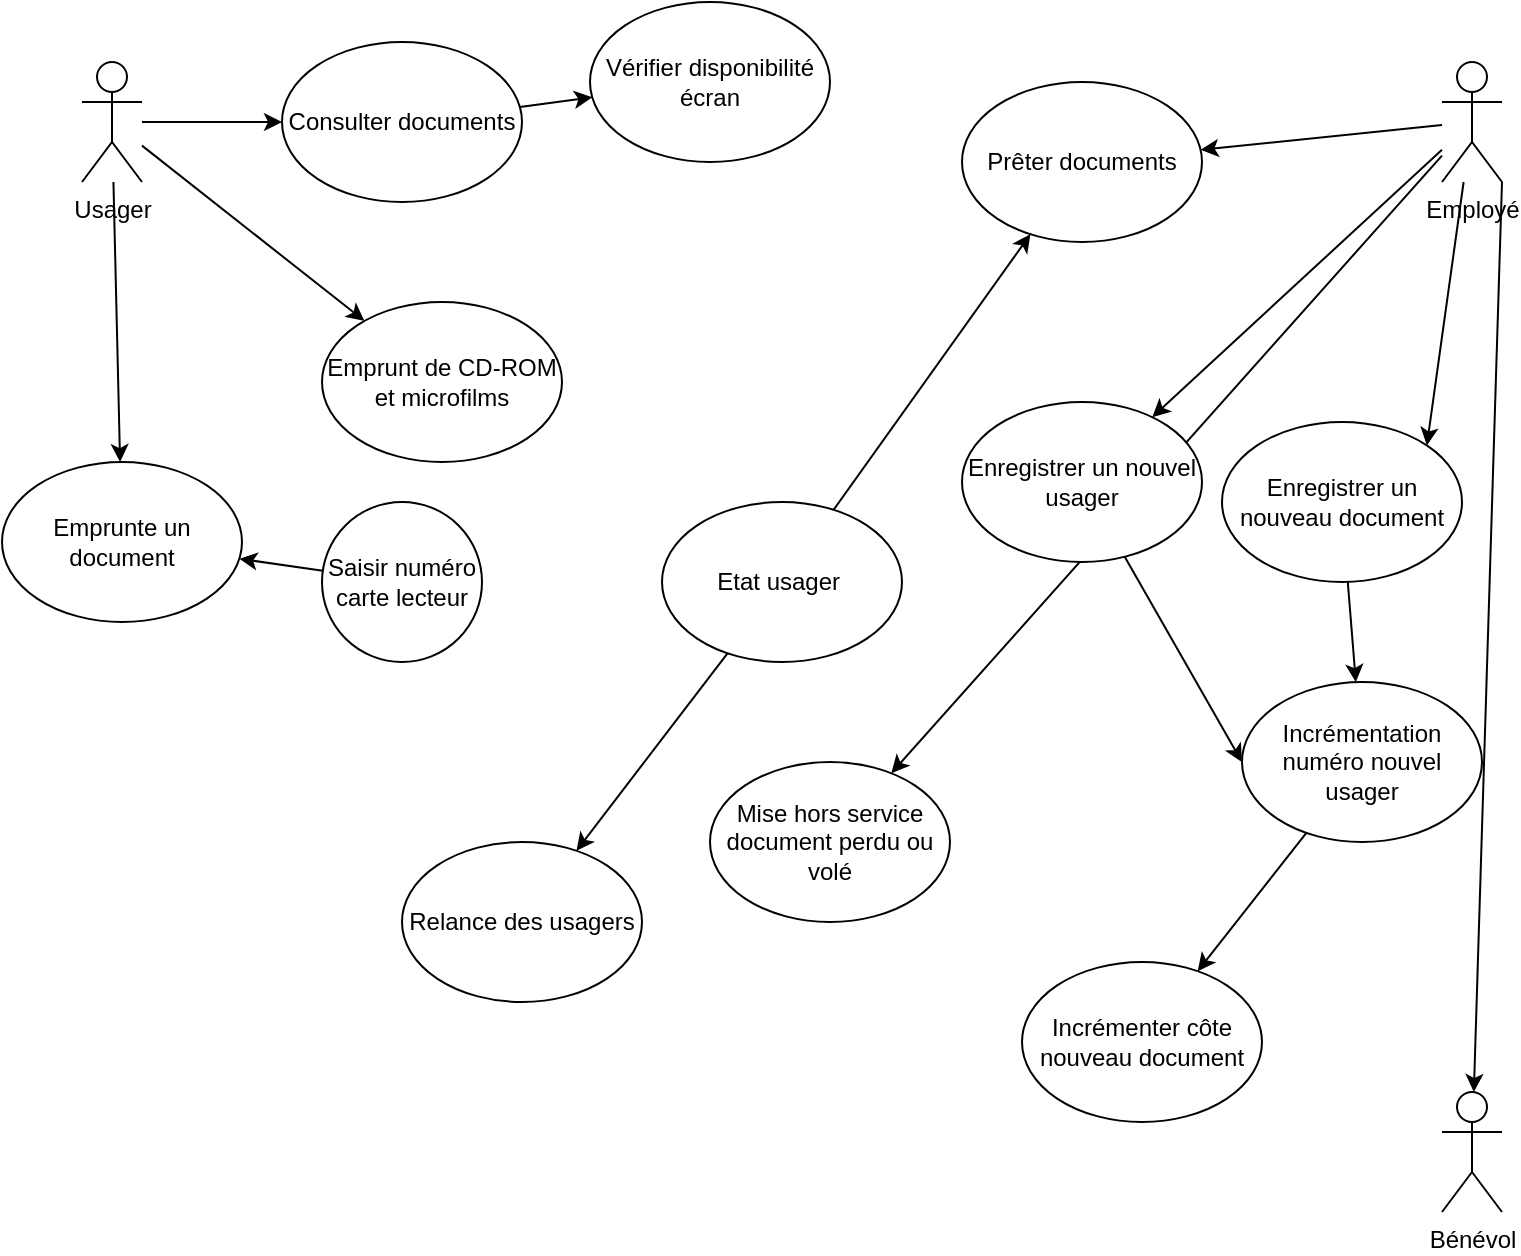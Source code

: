 <mxfile>
    <diagram id="DA04OF4BEYIk8r0q3-P3" name="Page-1">
        <mxGraphModel dx="989" dy="617" grid="1" gridSize="10" guides="1" tooltips="1" connect="1" arrows="1" fold="1" page="1" pageScale="1" pageWidth="827" pageHeight="1169" math="0" shadow="0">
            <root>
                <mxCell id="0"/>
                <mxCell id="1" parent="0"/>
                <mxCell id="8" value="" style="edgeStyle=none;html=1;" parent="1" source="2" target="7" edge="1">
                    <mxGeometry relative="1" as="geometry"/>
                </mxCell>
                <mxCell id="33" style="edgeStyle=none;html=1;" edge="1" parent="1" source="2" target="9">
                    <mxGeometry relative="1" as="geometry"/>
                </mxCell>
                <mxCell id="34" style="edgeStyle=none;html=1;" edge="1" parent="1" source="2" target="25">
                    <mxGeometry relative="1" as="geometry"/>
                </mxCell>
                <mxCell id="2" value="Usager" style="shape=umlActor;verticalLabelPosition=bottom;verticalAlign=top;html=1;outlineConnect=0;" parent="1" vertex="1">
                    <mxGeometry x="40" y="40" width="30" height="60" as="geometry"/>
                </mxCell>
                <mxCell id="24" value="" style="edgeStyle=none;html=1;" edge="1" parent="1" source="5" target="13">
                    <mxGeometry relative="1" as="geometry"/>
                </mxCell>
                <mxCell id="26" style="edgeStyle=none;html=1;" edge="1" parent="1" source="5" target="15">
                    <mxGeometry relative="1" as="geometry"/>
                </mxCell>
                <mxCell id="28" style="edgeStyle=none;html=1;entryX=1;entryY=0;entryDx=0;entryDy=0;" edge="1" parent="1" source="5" target="16">
                    <mxGeometry relative="1" as="geometry"/>
                </mxCell>
                <mxCell id="31" style="edgeStyle=none;html=1;exitX=1;exitY=1;exitDx=0;exitDy=0;exitPerimeter=0;" edge="1" parent="1" source="5" target="6">
                    <mxGeometry relative="1" as="geometry"/>
                </mxCell>
                <mxCell id="39" style="edgeStyle=none;html=1;" edge="1" parent="1" source="5" target="19">
                    <mxGeometry relative="1" as="geometry"/>
                </mxCell>
                <mxCell id="5" value="Employé&lt;br&gt;" style="shape=umlActor;verticalLabelPosition=bottom;verticalAlign=top;html=1;outlineConnect=0;" parent="1" vertex="1">
                    <mxGeometry x="720" y="40" width="30" height="60" as="geometry"/>
                </mxCell>
                <mxCell id="6" value="Bénévol" style="shape=umlActor;verticalLabelPosition=bottom;verticalAlign=top;html=1;outlineConnect=0;" parent="1" vertex="1">
                    <mxGeometry x="720" y="555" width="30" height="60" as="geometry"/>
                </mxCell>
                <mxCell id="35" style="edgeStyle=none;html=1;" edge="1" parent="1" source="7" target="12">
                    <mxGeometry relative="1" as="geometry"/>
                </mxCell>
                <mxCell id="7" value="Consulter documents" style="ellipse;whiteSpace=wrap;html=1;" parent="1" vertex="1">
                    <mxGeometry x="140" y="30" width="120" height="80" as="geometry"/>
                </mxCell>
                <mxCell id="9" value="Emprunt de CD-ROM et microfilms" style="ellipse;whiteSpace=wrap;html=1;" parent="1" vertex="1">
                    <mxGeometry x="160" y="160" width="120" height="80" as="geometry"/>
                </mxCell>
                <mxCell id="36" style="edgeStyle=none;html=1;" edge="1" parent="1" source="11" target="25">
                    <mxGeometry relative="1" as="geometry"/>
                </mxCell>
                <mxCell id="11" value="Saisir numéro carte lecteur" style="ellipse;whiteSpace=wrap;html=1;aspect=fixed;" parent="1" vertex="1">
                    <mxGeometry x="160" y="260" width="80" height="80" as="geometry"/>
                </mxCell>
                <mxCell id="12" value="Vérifier disponibilité écran" style="ellipse;whiteSpace=wrap;html=1;" parent="1" vertex="1">
                    <mxGeometry x="294" y="10" width="120" height="80" as="geometry"/>
                </mxCell>
                <mxCell id="13" value="Prêter documents" style="ellipse;whiteSpace=wrap;html=1;" parent="1" vertex="1">
                    <mxGeometry x="480" y="50" width="120" height="80" as="geometry"/>
                </mxCell>
                <mxCell id="30" style="edgeStyle=none;html=1;entryX=0;entryY=0.5;entryDx=0;entryDy=0;" edge="1" parent="1" source="15" target="22">
                    <mxGeometry relative="1" as="geometry">
                        <mxPoint x="599.862" y="380.104" as="targetPoint"/>
                    </mxGeometry>
                </mxCell>
                <mxCell id="15" value="Enregistrer un nouvel usager" style="ellipse;whiteSpace=wrap;html=1;" parent="1" vertex="1">
                    <mxGeometry x="480" y="210" width="120" height="80" as="geometry"/>
                </mxCell>
                <mxCell id="37" style="edgeStyle=none;html=1;" edge="1" parent="1" source="16" target="22">
                    <mxGeometry relative="1" as="geometry"/>
                </mxCell>
                <mxCell id="16" value="Enregistrer un nouveau document" style="ellipse;whiteSpace=wrap;html=1;" parent="1" vertex="1">
                    <mxGeometry x="610" y="220" width="120" height="80" as="geometry"/>
                </mxCell>
                <mxCell id="18" value="Incrémenter côte nouveau document" style="ellipse;whiteSpace=wrap;html=1;" parent="1" vertex="1">
                    <mxGeometry x="510" y="490" width="120" height="80" as="geometry"/>
                </mxCell>
                <mxCell id="19" value="Mise hors service document perdu ou volé" style="ellipse;whiteSpace=wrap;html=1;" parent="1" vertex="1">
                    <mxGeometry x="354" y="390" width="120" height="80" as="geometry"/>
                </mxCell>
                <mxCell id="38" style="edgeStyle=none;html=1;" edge="1" parent="1" source="20" target="13">
                    <mxGeometry relative="1" as="geometry"/>
                </mxCell>
                <mxCell id="40" style="edgeStyle=none;html=1;" edge="1" parent="1" source="20" target="21">
                    <mxGeometry relative="1" as="geometry"/>
                </mxCell>
                <mxCell id="20" value="Etat usager&amp;nbsp;" style="ellipse;whiteSpace=wrap;html=1;" parent="1" vertex="1">
                    <mxGeometry x="330" y="260" width="120" height="80" as="geometry"/>
                </mxCell>
                <mxCell id="21" value="Relance des usagers" style="ellipse;whiteSpace=wrap;html=1;" parent="1" vertex="1">
                    <mxGeometry x="200" y="430" width="120" height="80" as="geometry"/>
                </mxCell>
                <mxCell id="32" style="edgeStyle=none;html=1;" edge="1" parent="1" source="22" target="18">
                    <mxGeometry relative="1" as="geometry"/>
                </mxCell>
                <mxCell id="22" value="Incrémentation numéro nouvel usager" style="ellipse;whiteSpace=wrap;html=1;" parent="1" vertex="1">
                    <mxGeometry x="620" y="350" width="120" height="80" as="geometry"/>
                </mxCell>
                <mxCell id="25" value="Emprunte un document" style="ellipse;whiteSpace=wrap;html=1;" vertex="1" parent="1">
                    <mxGeometry y="240" width="120" height="80" as="geometry"/>
                </mxCell>
            </root>
        </mxGraphModel>
    </diagram>
</mxfile>
